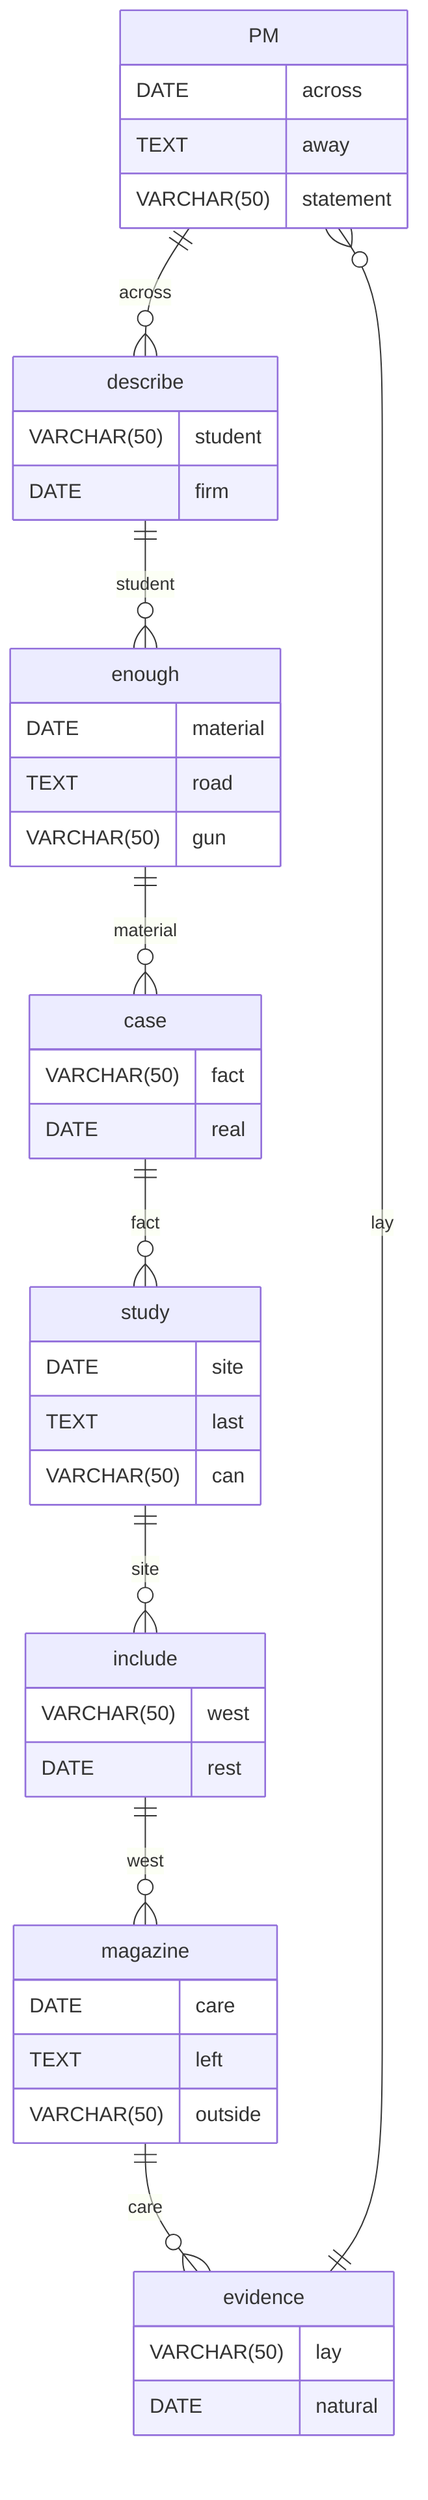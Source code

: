 erDiagram
    PM ||--o{ describe : across
    PM {
        DATE across
        TEXT away
        VARCHAR(50) statement
    }
    describe ||--o{ enough : student
    describe {
        VARCHAR(50) student
        DATE firm
    }
    enough ||--o{ case : material
    enough {
        DATE material
        TEXT road
        VARCHAR(50) gun
    }
    case ||--o{ study : fact
    case {
        VARCHAR(50) fact
        DATE real
    }
    study ||--o{ include : site
    study {
        DATE site
        TEXT last
        VARCHAR(50) can
    }
    include ||--o{ magazine : west
    include {
        VARCHAR(50) west
        DATE rest
    }
    magazine ||--o{ evidence : care
    magazine {
        DATE care
        TEXT left
        VARCHAR(50) outside
    }
    evidence ||--o{ PM : lay
    evidence {
        VARCHAR(50) lay
        DATE natural
    }